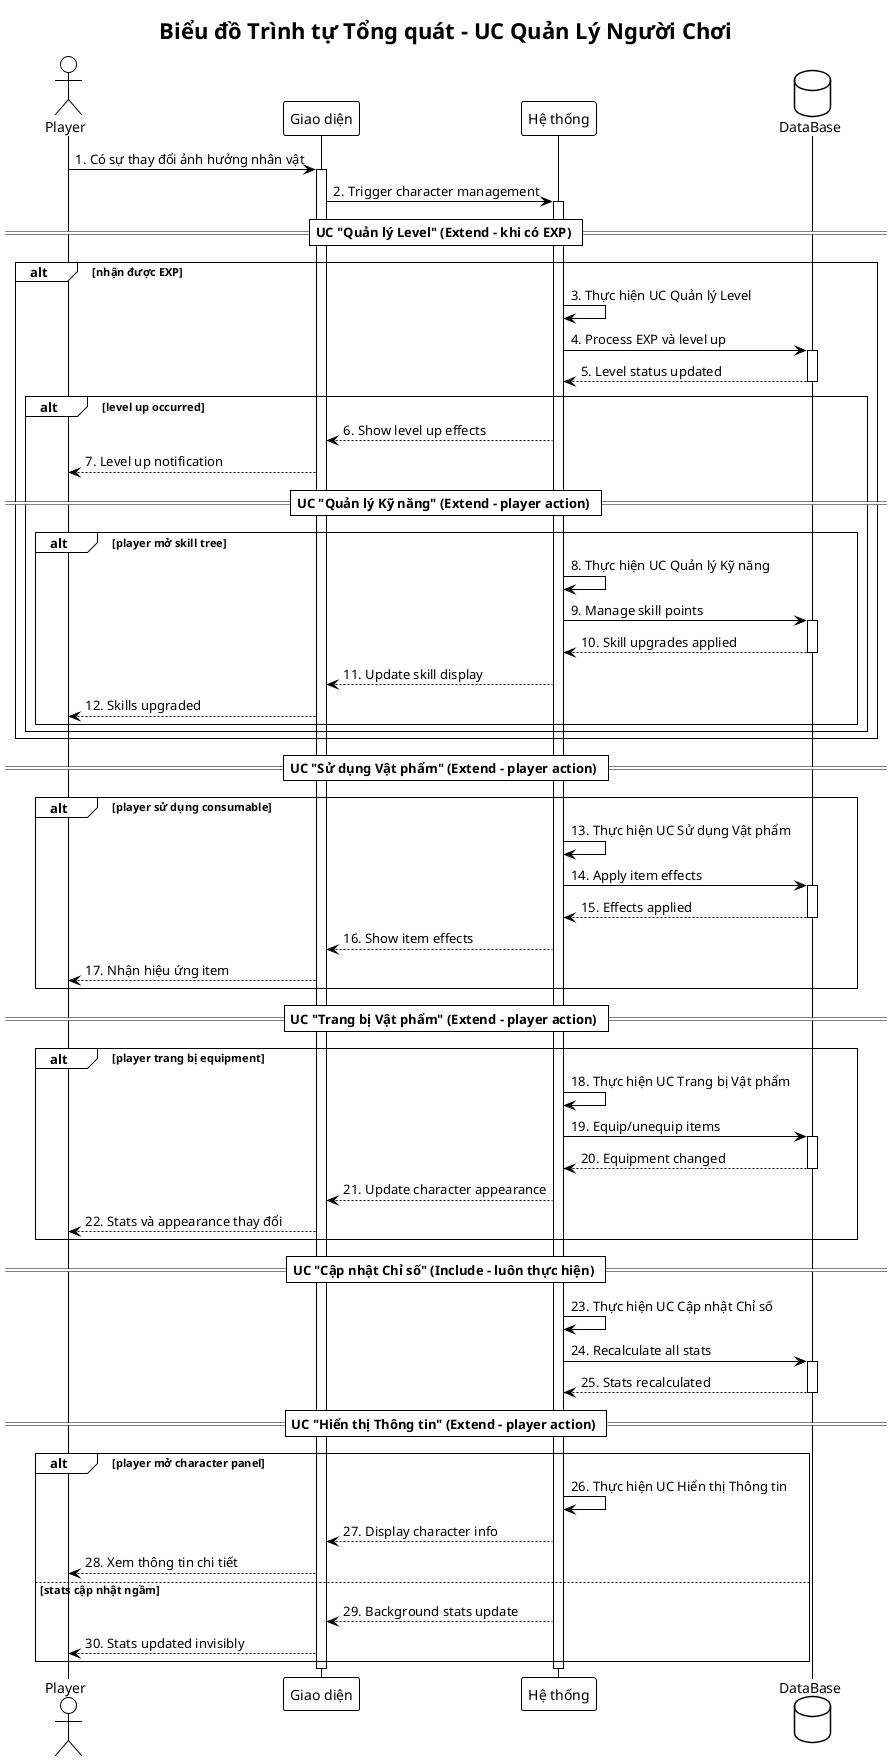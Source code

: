 @startuml Sequence_Main_UC_Quan_Ly_Nguoi_Choi
!theme plain

title Biểu đồ Trình tự Tổng quát - UC Quản Lý Người Chơi

actor Player
participant "Giao diện" as UI
participant "Hệ thống" as System
database "DataBase" as DB

Player -> UI: 1. Có sự thay đổi ảnh hưởng nhân vật
activate UI
UI -> System: 2. Trigger character management
activate System

== UC "Quản lý Level" (Extend - khi có EXP) ==
alt nhận được EXP
    System -> System: 3. Thực hiện UC Quản lý Level
    System -> DB: 4. Process EXP và level up
    activate DB
    DB --> System: 5. Level status updated
    deactivate DB
    
    alt level up occurred
        System --> UI: 6. Show level up effects
        UI --> Player: 7. Level up notification
        
        == UC "Quản lý Kỹ năng" (Extend - player action) ==
        alt player mở skill tree
            System -> System: 8. Thực hiện UC Quản lý Kỹ năng
            System -> DB: 9. Manage skill points
            activate DB
            DB --> System: 10. Skill upgrades applied
            deactivate DB
            
            System --> UI: 11. Update skill display
            UI --> Player: 12. Skills upgraded
        end
    end
end

== UC "Sử dụng Vật phẩm" (Extend - player action) ==
alt player sử dụng consumable
    System -> System: 13. Thực hiện UC Sử dụng Vật phẩm
    System -> DB: 14. Apply item effects
    activate DB
    DB --> System: 15. Effects applied
    deactivate DB
    
    System --> UI: 16. Show item effects
    UI --> Player: 17. Nhận hiệu ứng item
end

== UC "Trang bị Vật phẩm" (Extend - player action) ==
alt player trang bị equipment
    System -> System: 18. Thực hiện UC Trang bị Vật phẩm
    System -> DB: 19. Equip/unequip items
    activate DB
    DB --> System: 20. Equipment changed
    deactivate DB
    
    System --> UI: 21. Update character appearance
    UI --> Player: 22. Stats và appearance thay đổi
end

== UC "Cập nhật Chỉ số" (Include - luôn thực hiện) ==
System -> System: 23. Thực hiện UC Cập nhật Chỉ số
System -> DB: 24. Recalculate all stats
activate DB
DB --> System: 25. Stats recalculated
deactivate DB

== UC "Hiển thị Thông tin" (Extend - player action) ==
alt player mở character panel
    System -> System: 26. Thực hiện UC Hiển thị Thông tin
    System --> UI: 27. Display character info
    UI --> Player: 28. Xem thông tin chi tiết
    
else stats cập nhật ngầm
    System --> UI: 29. Background stats update
    UI --> Player: 30. Stats updated invisibly
end

deactivate System
deactivate UI

@enduml

